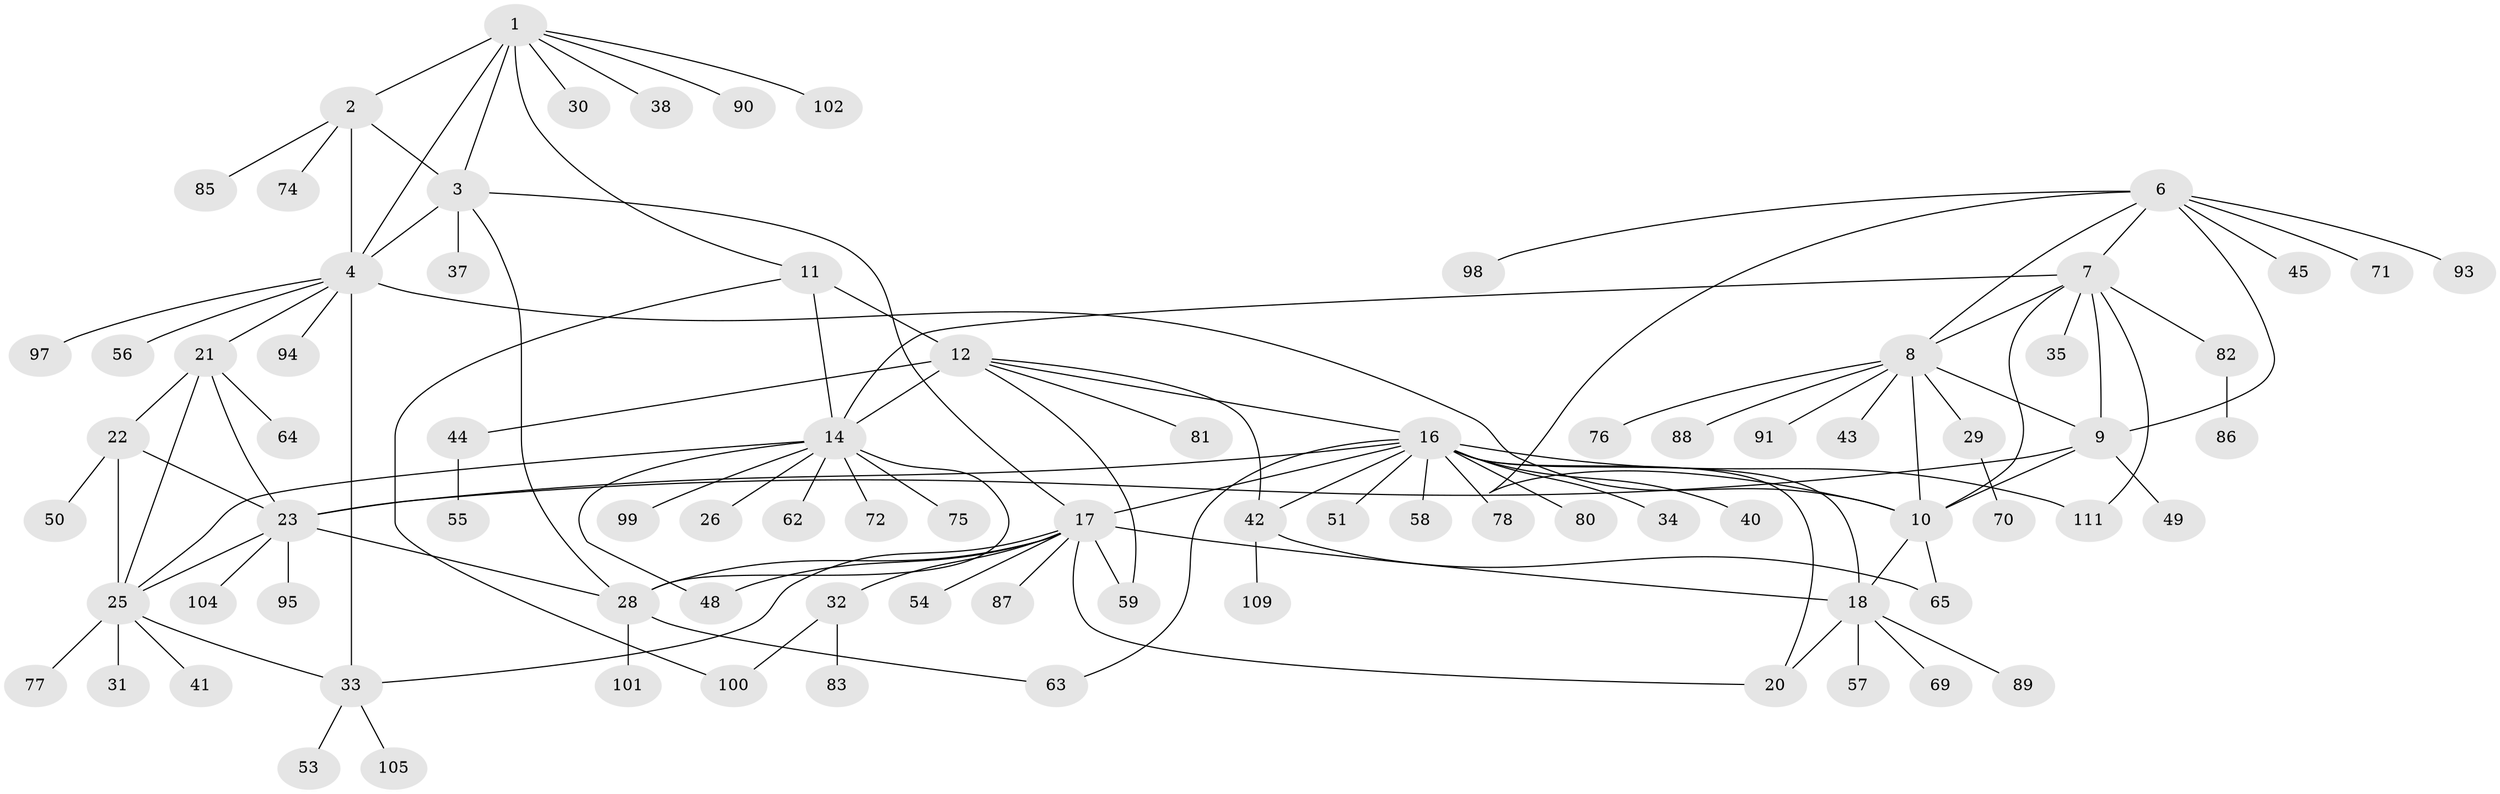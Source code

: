 // Generated by graph-tools (version 1.1) at 2025/52/02/27/25 19:52:13]
// undirected, 85 vertices, 118 edges
graph export_dot {
graph [start="1"]
  node [color=gray90,style=filled];
  1 [super="+60"];
  2 [super="+5"];
  3 [super="+107"];
  4 [super="+73"];
  6 [super="+36"];
  7 [super="+27"];
  8 [super="+103"];
  9;
  10 [super="+106"];
  11 [super="+92"];
  12 [super="+13"];
  14 [super="+15"];
  16 [super="+61"];
  17 [super="+66"];
  18 [super="+19"];
  20;
  21 [super="+24"];
  22;
  23 [super="+67"];
  25 [super="+46"];
  26;
  28 [super="+39"];
  29 [super="+52"];
  30;
  31;
  32;
  33 [super="+47"];
  34;
  35;
  37 [super="+96"];
  38;
  40 [super="+79"];
  41;
  42;
  43;
  44 [super="+84"];
  45;
  48;
  49;
  50;
  51;
  53;
  54;
  55;
  56;
  57;
  58 [super="+68"];
  59;
  62;
  63;
  64;
  65;
  69;
  70;
  71;
  72;
  74 [super="+108"];
  75;
  76;
  77;
  78;
  80;
  81;
  82;
  83;
  85;
  86;
  87;
  88;
  89;
  90;
  91;
  93;
  94;
  95;
  97;
  98;
  99;
  100;
  101;
  102;
  104;
  105;
  109 [super="+110"];
  111;
  1 -- 2 [weight=2];
  1 -- 3;
  1 -- 4;
  1 -- 11;
  1 -- 30;
  1 -- 38;
  1 -- 90;
  1 -- 102;
  2 -- 3 [weight=2];
  2 -- 4 [weight=2];
  2 -- 74;
  2 -- 85;
  3 -- 4;
  3 -- 17;
  3 -- 37;
  3 -- 28;
  4 -- 10;
  4 -- 21;
  4 -- 33;
  4 -- 56;
  4 -- 94;
  4 -- 97;
  6 -- 7;
  6 -- 8;
  6 -- 9;
  6 -- 10;
  6 -- 45;
  6 -- 71;
  6 -- 93;
  6 -- 98;
  7 -- 8;
  7 -- 9;
  7 -- 10;
  7 -- 35;
  7 -- 82;
  7 -- 111;
  7 -- 14;
  8 -- 9;
  8 -- 10;
  8 -- 29;
  8 -- 43;
  8 -- 76;
  8 -- 88;
  8 -- 91;
  9 -- 10;
  9 -- 23;
  9 -- 49;
  10 -- 18;
  10 -- 65;
  11 -- 12 [weight=2];
  11 -- 14 [weight=2];
  11 -- 100;
  12 -- 14 [weight=4];
  12 -- 42;
  12 -- 81;
  12 -- 16;
  12 -- 59;
  12 -- 44;
  14 -- 26;
  14 -- 28;
  14 -- 62;
  14 -- 72;
  14 -- 75;
  14 -- 99;
  14 -- 48;
  14 -- 25;
  16 -- 17;
  16 -- 18 [weight=2];
  16 -- 20;
  16 -- 23;
  16 -- 34;
  16 -- 40;
  16 -- 42;
  16 -- 51;
  16 -- 58;
  16 -- 63;
  16 -- 78;
  16 -- 80;
  16 -- 111;
  17 -- 18 [weight=2];
  17 -- 20;
  17 -- 32;
  17 -- 33;
  17 -- 48;
  17 -- 54;
  17 -- 59;
  17 -- 87;
  17 -- 28;
  18 -- 20 [weight=2];
  18 -- 57;
  18 -- 69;
  18 -- 89;
  21 -- 22 [weight=2];
  21 -- 23 [weight=2];
  21 -- 25 [weight=2];
  21 -- 64;
  22 -- 23;
  22 -- 25;
  22 -- 50;
  23 -- 25;
  23 -- 28;
  23 -- 104;
  23 -- 95;
  25 -- 31;
  25 -- 41;
  25 -- 77;
  25 -- 33;
  28 -- 63;
  28 -- 101;
  29 -- 70;
  32 -- 83;
  32 -- 100;
  33 -- 53;
  33 -- 105;
  42 -- 65;
  42 -- 109;
  44 -- 55;
  82 -- 86;
}
